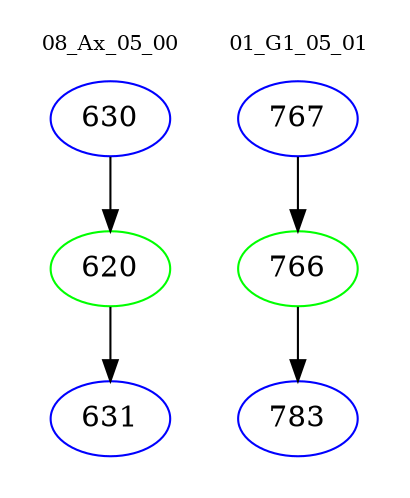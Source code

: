 digraph{
subgraph cluster_0 {
color = white
label = "08_Ax_05_00";
fontsize=10;
T0_630 [label="630", color="blue"]
T0_630 -> T0_620 [color="black"]
T0_620 [label="620", color="green"]
T0_620 -> T0_631 [color="black"]
T0_631 [label="631", color="blue"]
}
subgraph cluster_1 {
color = white
label = "01_G1_05_01";
fontsize=10;
T1_767 [label="767", color="blue"]
T1_767 -> T1_766 [color="black"]
T1_766 [label="766", color="green"]
T1_766 -> T1_783 [color="black"]
T1_783 [label="783", color="blue"]
}
}
